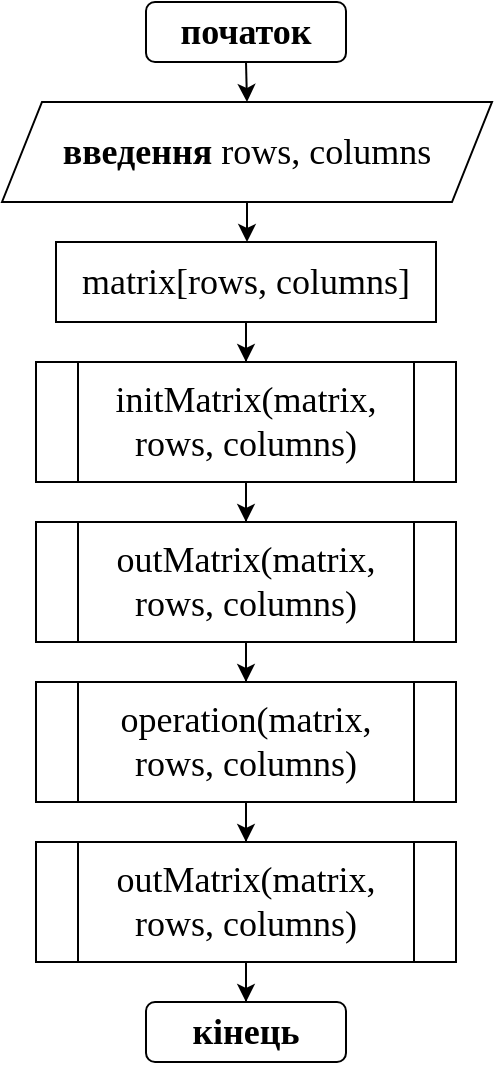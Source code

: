 <mxfile version="15.9.6" type="device" pages="4"><diagram id="BOxvrVTMraH27WpGo5ST" name="Page-1"><mxGraphModel dx="1038" dy="2779" grid="1" gridSize="10" guides="1" tooltips="1" connect="1" arrows="1" fold="1" page="1" pageScale="1" pageWidth="850" pageHeight="1100" math="0" shadow="0"><root><mxCell id="0"/><mxCell id="1" parent="0"/><mxCell id="wGrOD3Aitphvc5Xa7nSa-2" style="edgeStyle=orthogonalEdgeStyle;rounded=0;orthogonalLoop=1;jettySize=auto;html=1;exitX=0.5;exitY=1;exitDx=0;exitDy=0;entryX=0.5;entryY=0;entryDx=0;entryDy=0;fontFamily=Times New Roman;fontSize=18;" edge="1" parent="1" source="nVCeJ88Y-PlW-Uw0Pw6Y-1" target="wGrOD3Aitphvc5Xa7nSa-1"><mxGeometry relative="1" as="geometry"/></mxCell><mxCell id="nVCeJ88Y-PlW-Uw0Pw6Y-1" value="&lt;font face=&quot;Times New Roman&quot;&gt;&lt;b&gt;початок&lt;/b&gt;&lt;/font&gt;" style="rounded=1;whiteSpace=wrap;html=1;fontSize=18;" parent="1" vertex="1"><mxGeometry x="375" y="-2180" width="100" height="30" as="geometry"/></mxCell><mxCell id="wGrOD3Aitphvc5Xa7nSa-6" value="" style="edgeStyle=orthogonalEdgeStyle;rounded=0;orthogonalLoop=1;jettySize=auto;html=1;fontFamily=Times New Roman;fontSize=18;" edge="1" parent="1" source="nVCeJ88Y-PlW-Uw0Pw6Y-2" target="wGrOD3Aitphvc5Xa7nSa-5"><mxGeometry relative="1" as="geometry"/></mxCell><mxCell id="nVCeJ88Y-PlW-Uw0Pw6Y-2" value="matrix[rows, columns]" style="rounded=0;whiteSpace=wrap;html=1;fontFamily=Times New Roman;fontSize=18;" parent="1" vertex="1"><mxGeometry x="330" y="-2060" width="190" height="40" as="geometry"/></mxCell><mxCell id="wGrOD3Aitphvc5Xa7nSa-4" value="" style="edgeStyle=orthogonalEdgeStyle;rounded=0;orthogonalLoop=1;jettySize=auto;html=1;fontFamily=Times New Roman;fontSize=18;" edge="1" parent="1" source="wGrOD3Aitphvc5Xa7nSa-1" target="nVCeJ88Y-PlW-Uw0Pw6Y-2"><mxGeometry relative="1" as="geometry"/></mxCell><mxCell id="wGrOD3Aitphvc5Xa7nSa-1" value="&lt;p&gt;&lt;font face=&quot;Times New Roman&quot; style=&quot;font-size: 18px&quot;&gt;&lt;b&gt;введення &lt;/b&gt;rows, columns&lt;/font&gt;&lt;/p&gt;" style="shape=parallelogram;perimeter=parallelogramPerimeter;whiteSpace=wrap;html=1;fixedSize=1;" vertex="1" parent="1"><mxGeometry x="303" y="-2130" width="245" height="50" as="geometry"/></mxCell><mxCell id="wGrOD3Aitphvc5Xa7nSa-8" value="" style="edgeStyle=orthogonalEdgeStyle;rounded=0;orthogonalLoop=1;jettySize=auto;html=1;fontFamily=Times New Roman;fontSize=18;" edge="1" parent="1" source="wGrOD3Aitphvc5Xa7nSa-5" target="wGrOD3Aitphvc5Xa7nSa-7"><mxGeometry relative="1" as="geometry"/></mxCell><mxCell id="wGrOD3Aitphvc5Xa7nSa-5" value="&lt;span&gt;initMatrix(matrix, rows, columns)&lt;/span&gt;" style="shape=process;whiteSpace=wrap;html=1;backgroundOutline=1;fontFamily=Times New Roman;fontSize=18;" vertex="1" parent="1"><mxGeometry x="320" y="-2000" width="210" height="60" as="geometry"/></mxCell><mxCell id="wGrOD3Aitphvc5Xa7nSa-10" value="" style="edgeStyle=orthogonalEdgeStyle;rounded=0;orthogonalLoop=1;jettySize=auto;html=1;fontFamily=Times New Roman;fontSize=18;" edge="1" parent="1" source="wGrOD3Aitphvc5Xa7nSa-7" target="wGrOD3Aitphvc5Xa7nSa-9"><mxGeometry relative="1" as="geometry"/></mxCell><mxCell id="wGrOD3Aitphvc5Xa7nSa-7" value="&lt;span&gt;outMatrix(matrix, rows, columns)&lt;/span&gt;" style="shape=process;whiteSpace=wrap;html=1;backgroundOutline=1;fontFamily=Times New Roman;fontSize=18;" vertex="1" parent="1"><mxGeometry x="320" y="-1920" width="210" height="60" as="geometry"/></mxCell><mxCell id="wGrOD3Aitphvc5Xa7nSa-12" value="" style="edgeStyle=orthogonalEdgeStyle;rounded=0;orthogonalLoop=1;jettySize=auto;html=1;fontFamily=Times New Roman;fontSize=18;" edge="1" parent="1" source="wGrOD3Aitphvc5Xa7nSa-9" target="wGrOD3Aitphvc5Xa7nSa-11"><mxGeometry relative="1" as="geometry"/></mxCell><mxCell id="wGrOD3Aitphvc5Xa7nSa-9" value="&lt;span&gt;operation(matrix, rows, columns)&lt;/span&gt;" style="shape=process;whiteSpace=wrap;html=1;backgroundOutline=1;fontFamily=Times New Roman;fontSize=18;" vertex="1" parent="1"><mxGeometry x="320" y="-1840" width="210" height="60" as="geometry"/></mxCell><mxCell id="wGrOD3Aitphvc5Xa7nSa-14" value="" style="edgeStyle=orthogonalEdgeStyle;rounded=0;orthogonalLoop=1;jettySize=auto;html=1;fontFamily=Times New Roman;fontSize=18;" edge="1" parent="1" source="wGrOD3Aitphvc5Xa7nSa-11" target="wGrOD3Aitphvc5Xa7nSa-13"><mxGeometry relative="1" as="geometry"/></mxCell><mxCell id="wGrOD3Aitphvc5Xa7nSa-11" value="&lt;span&gt;outMatrix(matrix, rows, columns)&lt;/span&gt;" style="shape=process;whiteSpace=wrap;html=1;backgroundOutline=1;fontFamily=Times New Roman;fontSize=18;" vertex="1" parent="1"><mxGeometry x="320" y="-1760" width="210" height="60" as="geometry"/></mxCell><mxCell id="wGrOD3Aitphvc5Xa7nSa-13" value="&lt;font face=&quot;Times New Roman&quot;&gt;&lt;b&gt;кінець&lt;/b&gt;&lt;/font&gt;" style="rounded=1;whiteSpace=wrap;html=1;fontSize=18;" vertex="1" parent="1"><mxGeometry x="375" y="-1680" width="100" height="30" as="geometry"/></mxCell></root></mxGraphModel></diagram><diagram id="nKRcXKNB282oXSLOban1" name="Page-2"><mxGraphModel dx="1038" dy="579" grid="1" gridSize="10" guides="1" tooltips="1" connect="1" arrows="1" fold="1" page="1" pageScale="1" pageWidth="850" pageHeight="1100" math="0" shadow="0"><root><mxCell id="3qQs21I5tsMLCbbkNc5d-0"/><mxCell id="3qQs21I5tsMLCbbkNc5d-1" parent="3qQs21I5tsMLCbbkNc5d-0"/><mxCell id="swzmCcCMKj2pE_m5LmOx-1" value="" style="edgeStyle=orthogonalEdgeStyle;rounded=0;orthogonalLoop=1;jettySize=auto;html=1;fontFamily=Times New Roman;fontSize=18;" edge="1" parent="3qQs21I5tsMLCbbkNc5d-1" source="3qQs21I5tsMLCbbkNc5d-2" target="swzmCcCMKj2pE_m5LmOx-0"><mxGeometry relative="1" as="geometry"/></mxCell><mxCell id="3qQs21I5tsMLCbbkNc5d-2" value="initMatrix(matrix, rows, columns)" style="shape=process;whiteSpace=wrap;html=1;backgroundOutline=1;fontFamily=Times New Roman;fontSize=18;" parent="3qQs21I5tsMLCbbkNc5d-1" vertex="1"><mxGeometry x="303" y="30" width="245" height="50" as="geometry"/></mxCell><mxCell id="swzmCcCMKj2pE_m5LmOx-6" style="edgeStyle=orthogonalEdgeStyle;rounded=0;orthogonalLoop=1;jettySize=auto;html=1;exitX=0.5;exitY=1;exitDx=0;exitDy=0;entryX=0.5;entryY=0;entryDx=0;entryDy=0;fontFamily=Times New Roman;fontSize=18;" edge="1" parent="3qQs21I5tsMLCbbkNc5d-1" source="3qQs21I5tsMLCbbkNc5d-3" target="swzmCcCMKj2pE_m5LmOx-5"><mxGeometry relative="1" as="geometry"/></mxCell><mxCell id="swzmCcCMKj2pE_m5LmOx-27" style="edgeStyle=orthogonalEdgeStyle;rounded=0;orthogonalLoop=1;jettySize=auto;html=1;exitX=1;exitY=0.5;exitDx=0;exitDy=0;entryX=0.5;entryY=0;entryDx=0;entryDy=0;fontFamily=Times New Roman;fontSize=18;" edge="1" parent="3qQs21I5tsMLCbbkNc5d-1" source="3qQs21I5tsMLCbbkNc5d-3" target="3qQs21I5tsMLCbbkNc5d-13"><mxGeometry relative="1" as="geometry"><Array as="points"><mxPoint x="720" y="175"/><mxPoint x="720" y="570"/><mxPoint x="421" y="570"/></Array></mxGeometry></mxCell><mxCell id="3qQs21I5tsMLCbbkNc5d-3" value="j = 1, colums, 1" style="shape=hexagon;perimeter=hexagonPerimeter2;whiteSpace=wrap;html=1;fixedSize=1;fontFamily=Times New Roman;fontSize=18;" parent="3qQs21I5tsMLCbbkNc5d-1" vertex="1"><mxGeometry x="343" y="155" width="165" height="40" as="geometry"/></mxCell><mxCell id="3qQs21I5tsMLCbbkNc5d-13" value="&lt;b&gt;кінець initMatrix&lt;/b&gt;" style="rounded=1;whiteSpace=wrap;html=1;fontFamily=Times New Roman;fontSize=18;" parent="3qQs21I5tsMLCbbkNc5d-1" vertex="1"><mxGeometry x="340.5" y="590" width="160" height="40" as="geometry"/></mxCell><mxCell id="BwscAOvMD9nSaEw05ofQ-1" value="+" style="text;html=1;align=center;verticalAlign=middle;resizable=0;points=[];autosize=1;strokeColor=none;fillColor=none;fontSize=18;fontFamily=Times New Roman;" parent="3qQs21I5tsMLCbbkNc5d-1" vertex="1"><mxGeometry x="270" y="350" width="30" height="30" as="geometry"/></mxCell><mxCell id="BwscAOvMD9nSaEw05ofQ-2" value="-" style="text;html=1;align=center;verticalAlign=middle;resizable=0;points=[];autosize=1;strokeColor=none;fillColor=none;fontSize=18;fontFamily=Times New Roman;" parent="3qQs21I5tsMLCbbkNc5d-1" vertex="1"><mxGeometry x="343" y="300" width="20" height="30" as="geometry"/></mxCell><mxCell id="swzmCcCMKj2pE_m5LmOx-4" value="" style="edgeStyle=orthogonalEdgeStyle;rounded=0;orthogonalLoop=1;jettySize=auto;html=1;fontFamily=Times New Roman;fontSize=18;" edge="1" parent="3qQs21I5tsMLCbbkNc5d-1" source="swzmCcCMKj2pE_m5LmOx-0" target="3qQs21I5tsMLCbbkNc5d-3"><mxGeometry relative="1" as="geometry"/></mxCell><mxCell id="swzmCcCMKj2pE_m5LmOx-0" value="k = 1" style="rounded=0;whiteSpace=wrap;html=1;fontFamily=Times New Roman;fontSize=18;" vertex="1" parent="3qQs21I5tsMLCbbkNc5d-1"><mxGeometry x="380" y="100" width="90" height="30" as="geometry"/></mxCell><mxCell id="swzmCcCMKj2pE_m5LmOx-10" style="edgeStyle=orthogonalEdgeStyle;rounded=0;orthogonalLoop=1;jettySize=auto;html=1;exitX=0;exitY=0.5;exitDx=0;exitDy=0;fontFamily=Times New Roman;fontSize=18;" edge="1" parent="3qQs21I5tsMLCbbkNc5d-1" source="swzmCcCMKj2pE_m5LmOx-5" target="swzmCcCMKj2pE_m5LmOx-8"><mxGeometry relative="1" as="geometry"/></mxCell><mxCell id="swzmCcCMKj2pE_m5LmOx-11" style="edgeStyle=orthogonalEdgeStyle;rounded=0;orthogonalLoop=1;jettySize=auto;html=1;exitX=1;exitY=0.5;exitDx=0;exitDy=0;entryX=0.542;entryY=0.025;entryDx=0;entryDy=0;entryPerimeter=0;fontFamily=Times New Roman;fontSize=18;" edge="1" parent="3qQs21I5tsMLCbbkNc5d-1" source="swzmCcCMKj2pE_m5LmOx-5" target="swzmCcCMKj2pE_m5LmOx-9"><mxGeometry relative="1" as="geometry"/></mxCell><mxCell id="swzmCcCMKj2pE_m5LmOx-5" value="якщо k &amp;gt; 0" style="rhombus;whiteSpace=wrap;html=1;fontFamily=Times New Roman;fontSize=18;" vertex="1" parent="3qQs21I5tsMLCbbkNc5d-1"><mxGeometry x="350.5" y="210" width="150" height="70" as="geometry"/></mxCell><mxCell id="swzmCcCMKj2pE_m5LmOx-14" value="" style="edgeStyle=orthogonalEdgeStyle;rounded=0;orthogonalLoop=1;jettySize=auto;html=1;fontFamily=Times New Roman;fontSize=18;" edge="1" parent="3qQs21I5tsMLCbbkNc5d-1" source="swzmCcCMKj2pE_m5LmOx-8" target="swzmCcCMKj2pE_m5LmOx-12"><mxGeometry relative="1" as="geometry"/></mxCell><mxCell id="swzmCcCMKj2pE_m5LmOx-8" value="i = 1, rows, 1" style="shape=hexagon;perimeter=hexagonPerimeter2;whiteSpace=wrap;html=1;fixedSize=1;fontFamily=Times New Roman;fontSize=18;" vertex="1" parent="3qQs21I5tsMLCbbkNc5d-1"><mxGeometry x="185.5" y="310" width="165" height="40" as="geometry"/></mxCell><mxCell id="swzmCcCMKj2pE_m5LmOx-15" value="" style="edgeStyle=orthogonalEdgeStyle;rounded=0;orthogonalLoop=1;jettySize=auto;html=1;fontFamily=Times New Roman;fontSize=18;" edge="1" parent="3qQs21I5tsMLCbbkNc5d-1" source="swzmCcCMKj2pE_m5LmOx-9" target="swzmCcCMKj2pE_m5LmOx-13"><mxGeometry relative="1" as="geometry"/></mxCell><mxCell id="swzmCcCMKj2pE_m5LmOx-25" style="edgeStyle=orthogonalEdgeStyle;rounded=0;orthogonalLoop=1;jettySize=auto;html=1;exitX=1;exitY=0.5;exitDx=0;exitDy=0;fontFamily=Times New Roman;fontSize=18;" edge="1" parent="3qQs21I5tsMLCbbkNc5d-1" source="swzmCcCMKj2pE_m5LmOx-9" target="swzmCcCMKj2pE_m5LmOx-23"><mxGeometry relative="1" as="geometry"><mxPoint x="410" y="610" as="targetPoint"/><Array as="points"><mxPoint x="686" y="330"/><mxPoint x="686" y="480"/><mxPoint x="410" y="480"/></Array></mxGeometry></mxCell><mxCell id="swzmCcCMKj2pE_m5LmOx-9" value="i = rows, 1, -1" style="shape=hexagon;perimeter=hexagonPerimeter2;whiteSpace=wrap;html=1;fixedSize=1;fontFamily=Times New Roman;fontSize=18;" vertex="1" parent="3qQs21I5tsMLCbbkNc5d-1"><mxGeometry x="500.5" y="310" width="165" height="40" as="geometry"/></mxCell><mxCell id="swzmCcCMKj2pE_m5LmOx-17" style="edgeStyle=orthogonalEdgeStyle;rounded=0;orthogonalLoop=1;jettySize=auto;html=1;exitX=0.5;exitY=1;exitDx=0;exitDy=0;entryX=0;entryY=0.5;entryDx=0;entryDy=0;fontFamily=Times New Roman;fontSize=18;" edge="1" parent="3qQs21I5tsMLCbbkNc5d-1" source="swzmCcCMKj2pE_m5LmOx-12" target="swzmCcCMKj2pE_m5LmOx-8"><mxGeometry relative="1" as="geometry"><Array as="points"><mxPoint x="268" y="440"/><mxPoint x="150" y="440"/><mxPoint x="150" y="330"/></Array></mxGeometry></mxCell><mxCell id="swzmCcCMKj2pE_m5LmOx-12" value="matrix[i, j] = rand(-9, 9)" style="rounded=0;whiteSpace=wrap;html=1;fontFamily=Times New Roman;fontSize=18;" vertex="1" parent="3qQs21I5tsMLCbbkNc5d-1"><mxGeometry x="173" y="380" width="190" height="40" as="geometry"/></mxCell><mxCell id="swzmCcCMKj2pE_m5LmOx-16" style="edgeStyle=orthogonalEdgeStyle;rounded=0;orthogonalLoop=1;jettySize=auto;html=1;exitX=0.5;exitY=1;exitDx=0;exitDy=0;entryX=0;entryY=0.5;entryDx=0;entryDy=0;fontFamily=Times New Roman;fontSize=18;" edge="1" parent="3qQs21I5tsMLCbbkNc5d-1" source="swzmCcCMKj2pE_m5LmOx-13" target="swzmCcCMKj2pE_m5LmOx-9"><mxGeometry relative="1" as="geometry"><Array as="points"><mxPoint x="583" y="440"/><mxPoint x="470" y="440"/><mxPoint x="470" y="330"/></Array></mxGeometry></mxCell><mxCell id="swzmCcCMKj2pE_m5LmOx-13" value="matrix[i, j] = rand(-9, 9)" style="rounded=0;whiteSpace=wrap;html=1;fontFamily=Times New Roman;fontSize=18;" vertex="1" parent="3qQs21I5tsMLCbbkNc5d-1"><mxGeometry x="488" y="380" width="190" height="40" as="geometry"/></mxCell><mxCell id="swzmCcCMKj2pE_m5LmOx-19" value="+" style="text;html=1;align=center;verticalAlign=middle;resizable=0;points=[];autosize=1;strokeColor=none;fillColor=none;fontSize=18;fontFamily=Times New Roman;" vertex="1" parent="3qQs21I5tsMLCbbkNc5d-1"><mxGeometry x="450" y="195" width="30" height="30" as="geometry"/></mxCell><mxCell id="swzmCcCMKj2pE_m5LmOx-20" value="+" style="text;html=1;align=center;verticalAlign=middle;resizable=0;points=[];autosize=1;strokeColor=none;fillColor=none;fontSize=18;fontFamily=Times New Roman;" vertex="1" parent="3qQs21I5tsMLCbbkNc5d-1"><mxGeometry x="590" y="350" width="30" height="30" as="geometry"/></mxCell><mxCell id="swzmCcCMKj2pE_m5LmOx-21" value="-" style="text;html=1;align=center;verticalAlign=middle;resizable=0;points=[];autosize=1;strokeColor=none;fillColor=none;fontSize=18;fontFamily=Times New Roman;" vertex="1" parent="3qQs21I5tsMLCbbkNc5d-1"><mxGeometry x="508" y="140" width="20" height="30" as="geometry"/></mxCell><mxCell id="swzmCcCMKj2pE_m5LmOx-22" value="-" style="text;html=1;align=center;verticalAlign=middle;resizable=0;points=[];autosize=1;strokeColor=none;fillColor=none;fontSize=18;fontFamily=Times New Roman;" vertex="1" parent="3qQs21I5tsMLCbbkNc5d-1"><mxGeometry x="665.5" y="290" width="20" height="30" as="geometry"/></mxCell><mxCell id="swzmCcCMKj2pE_m5LmOx-26" style="edgeStyle=orthogonalEdgeStyle;rounded=0;orthogonalLoop=1;jettySize=auto;html=1;exitX=0.5;exitY=1;exitDx=0;exitDy=0;entryX=0;entryY=0.5;entryDx=0;entryDy=0;fontFamily=Times New Roman;fontSize=18;" edge="1" parent="3qQs21I5tsMLCbbkNc5d-1" source="swzmCcCMKj2pE_m5LmOx-23" target="3qQs21I5tsMLCbbkNc5d-3"><mxGeometry relative="1" as="geometry"><Array as="points"><mxPoint x="420" y="560"/><mxPoint x="120" y="560"/><mxPoint x="120" y="175"/></Array></mxGeometry></mxCell><mxCell id="swzmCcCMKj2pE_m5LmOx-23" value="k = k * -1" style="rounded=0;whiteSpace=wrap;html=1;fontFamily=Times New Roman;fontSize=18;" vertex="1" parent="3qQs21I5tsMLCbbkNc5d-1"><mxGeometry x="360" y="500" width="120" height="40" as="geometry"/></mxCell><mxCell id="swzmCcCMKj2pE_m5LmOx-24" value="" style="endArrow=none;html=1;rounded=0;fontFamily=Times New Roman;fontSize=18;entryX=1;entryY=0.5;entryDx=0;entryDy=0;" edge="1" parent="3qQs21I5tsMLCbbkNc5d-1" target="swzmCcCMKj2pE_m5LmOx-8"><mxGeometry width="50" height="50" relative="1" as="geometry"><mxPoint x="410" y="480" as="sourcePoint"/><mxPoint x="450" y="410" as="targetPoint"/><Array as="points"><mxPoint x="380" y="480"/><mxPoint x="380" y="330"/></Array></mxGeometry></mxCell></root></mxGraphModel></diagram><diagram id="Nef2fLCiQl8ZYFyhKQDZ" name="Page-3"><mxGraphModel dx="1038" dy="579" grid="1" gridSize="10" guides="1" tooltips="1" connect="1" arrows="1" fold="1" page="1" pageScale="1" pageWidth="850" pageHeight="1100" math="0" shadow="0"><root><mxCell id="w5g79y0IIis396Iu1hAZ-0"/><mxCell id="w5g79y0IIis396Iu1hAZ-1" parent="w5g79y0IIis396Iu1hAZ-0"/><mxCell id="377FzCra8_YiPMTxKKn7-0" value="" style="edgeStyle=orthogonalEdgeStyle;rounded=0;orthogonalLoop=1;jettySize=auto;html=1;fontFamily=Times New Roman;fontSize=18;" parent="w5g79y0IIis396Iu1hAZ-1" source="377FzCra8_YiPMTxKKn7-1" target="377FzCra8_YiPMTxKKn7-4" edge="1"><mxGeometry relative="1" as="geometry"/></mxCell><mxCell id="377FzCra8_YiPMTxKKn7-1" value="outputMatrix(matrix, rows, columns)" style="shape=process;whiteSpace=wrap;html=1;backgroundOutline=1;fontFamily=Times New Roman;fontSize=18;" parent="w5g79y0IIis396Iu1hAZ-1" vertex="1"><mxGeometry x="295" y="20" width="260" height="60" as="geometry"/></mxCell><mxCell id="377FzCra8_YiPMTxKKn7-2" value="" style="edgeStyle=orthogonalEdgeStyle;rounded=0;orthogonalLoop=1;jettySize=auto;html=1;fontFamily=Times New Roman;fontSize=18;" parent="w5g79y0IIis396Iu1hAZ-1" source="377FzCra8_YiPMTxKKn7-4" target="377FzCra8_YiPMTxKKn7-7" edge="1"><mxGeometry relative="1" as="geometry"/></mxCell><mxCell id="377FzCra8_YiPMTxKKn7-16" style="edgeStyle=orthogonalEdgeStyle;rounded=0;orthogonalLoop=1;jettySize=auto;html=1;exitX=1;exitY=0.5;exitDx=0;exitDy=0;fontFamily=Times New Roman;fontSize=18;" parent="w5g79y0IIis396Iu1hAZ-1" source="377FzCra8_YiPMTxKKn7-4" edge="1"><mxGeometry relative="1" as="geometry"><mxPoint x="420" y="480" as="targetPoint"/><Array as="points"><mxPoint x="550" y="120"/><mxPoint x="550" y="450"/><mxPoint x="420" y="450"/></Array></mxGeometry></mxCell><mxCell id="377FzCra8_YiPMTxKKn7-4" value="і = 1, rows, 1" style="shape=hexagon;perimeter=hexagonPerimeter2;whiteSpace=wrap;html=1;fixedSize=1;fontFamily=Times New Roman;fontSize=18;" parent="w5g79y0IIis396Iu1hAZ-1" vertex="1"><mxGeometry x="355" y="100" width="140" height="40" as="geometry"/></mxCell><mxCell id="377FzCra8_YiPMTxKKn7-5" value="" style="edgeStyle=orthogonalEdgeStyle;rounded=0;orthogonalLoop=1;jettySize=auto;html=1;fontFamily=Times New Roman;fontSize=18;" parent="w5g79y0IIis396Iu1hAZ-1" source="377FzCra8_YiPMTxKKn7-7" edge="1"><mxGeometry relative="1" as="geometry"><mxPoint x="425" y="240" as="targetPoint"/></mxGeometry></mxCell><mxCell id="377FzCra8_YiPMTxKKn7-13" style="edgeStyle=orthogonalEdgeStyle;rounded=0;orthogonalLoop=1;jettySize=auto;html=1;exitX=1;exitY=0.5;exitDx=0;exitDy=0;fontFamily=Times New Roman;fontSize=18;" parent="w5g79y0IIis396Iu1hAZ-1" source="377FzCra8_YiPMTxKKn7-7" edge="1"><mxGeometry relative="1" as="geometry"><mxPoint x="430" y="360" as="targetPoint"/><Array as="points"><mxPoint x="515" y="190"/><mxPoint x="515" y="340"/><mxPoint x="430" y="340"/></Array></mxGeometry></mxCell><mxCell id="377FzCra8_YiPMTxKKn7-7" value="j = 1, columns, 1" style="shape=hexagon;perimeter=hexagonPerimeter2;whiteSpace=wrap;html=1;fixedSize=1;fontFamily=Times New Roman;fontSize=18;" parent="w5g79y0IIis396Iu1hAZ-1" vertex="1"><mxGeometry x="355" y="170" width="140" height="40" as="geometry"/></mxCell><mxCell id="377FzCra8_YiPMTxKKn7-10" value="&lt;b&gt;кінець&amp;nbsp;&lt;/b&gt;outputMatrix" style="rounded=1;whiteSpace=wrap;html=1;fontFamily=Times New Roman;fontSize=18;" parent="w5g79y0IIis396Iu1hAZ-1" vertex="1"><mxGeometry x="333" y="480" width="185" height="30" as="geometry"/></mxCell><mxCell id="377FzCra8_YiPMTxKKn7-12" style="edgeStyle=orthogonalEdgeStyle;rounded=0;orthogonalLoop=1;jettySize=auto;html=1;exitX=0.5;exitY=1;exitDx=0;exitDy=0;entryX=0;entryY=0.5;entryDx=0;entryDy=0;fontFamily=Times New Roman;fontSize=18;" parent="w5g79y0IIis396Iu1hAZ-1" source="377FzCra8_YiPMTxKKn7-11" target="377FzCra8_YiPMTxKKn7-7" edge="1"><mxGeometry relative="1" as="geometry"/></mxCell><mxCell id="377FzCra8_YiPMTxKKn7-11" value="&lt;b&gt;виведення &lt;/b&gt;matrix[i, j]" style="shape=parallelogram;perimeter=parallelogramPerimeter;whiteSpace=wrap;html=1;fixedSize=1;fontFamily=Times New Roman;fontSize=18;" parent="w5g79y0IIis396Iu1hAZ-1" vertex="1"><mxGeometry x="355.5" y="240" width="140" height="60" as="geometry"/></mxCell><mxCell id="377FzCra8_YiPMTxKKn7-15" style="edgeStyle=orthogonalEdgeStyle;rounded=0;orthogonalLoop=1;jettySize=auto;html=1;exitX=0.5;exitY=1;exitDx=0;exitDy=0;entryX=0;entryY=0.5;entryDx=0;entryDy=0;fontFamily=Times New Roman;fontSize=18;" parent="w5g79y0IIis396Iu1hAZ-1" source="377FzCra8_YiPMTxKKn7-14" target="377FzCra8_YiPMTxKKn7-4" edge="1"><mxGeometry relative="1" as="geometry"><Array as="points"><mxPoint x="426" y="430"/><mxPoint x="300" y="430"/><mxPoint x="300" y="120"/></Array></mxGeometry></mxCell><mxCell id="377FzCra8_YiPMTxKKn7-14" value="&lt;b&gt;виведення '\n'&lt;/b&gt;" style="shape=parallelogram;perimeter=parallelogramPerimeter;whiteSpace=wrap;html=1;fixedSize=1;fontFamily=Times New Roman;fontSize=18;" parent="w5g79y0IIis396Iu1hAZ-1" vertex="1"><mxGeometry x="343.25" y="360" width="164.5" height="50" as="geometry"/></mxCell><mxCell id="377FzCra8_YiPMTxKKn7-17" value="&lt;b&gt;+&lt;/b&gt;" style="text;html=1;align=center;verticalAlign=middle;resizable=0;points=[];autosize=1;strokeColor=none;fillColor=none;fontSize=18;fontFamily=Times New Roman;" parent="w5g79y0IIis396Iu1hAZ-1" vertex="1"><mxGeometry x="425" y="210" width="30" height="30" as="geometry"/></mxCell><mxCell id="377FzCra8_YiPMTxKKn7-18" value="-" style="text;html=1;align=center;verticalAlign=middle;resizable=0;points=[];autosize=1;strokeColor=none;fillColor=none;fontSize=18;fontFamily=Times New Roman;" parent="w5g79y0IIis396Iu1hAZ-1" vertex="1"><mxGeometry x="500" y="90" width="20" height="30" as="geometry"/></mxCell><mxCell id="377FzCra8_YiPMTxKKn7-19" value="&lt;b&gt;+&lt;/b&gt;" style="text;html=1;align=center;verticalAlign=middle;resizable=0;points=[];autosize=1;strokeColor=none;fillColor=none;fontSize=18;fontFamily=Times New Roman;" parent="w5g79y0IIis396Iu1hAZ-1" vertex="1"><mxGeometry x="425" y="140" width="30" height="30" as="geometry"/></mxCell><mxCell id="377FzCra8_YiPMTxKKn7-20" value="-" style="text;html=1;align=center;verticalAlign=middle;resizable=0;points=[];autosize=1;strokeColor=none;fillColor=none;fontSize=18;fontFamily=Times New Roman;" parent="w5g79y0IIis396Iu1hAZ-1" vertex="1"><mxGeometry x="495" y="160" width="20" height="30" as="geometry"/></mxCell></root></mxGraphModel></diagram><diagram id="7wFGFrvElIYo2-2cVfFx" name="Page-4"><mxGraphModel dx="1038" dy="579" grid="1" gridSize="10" guides="1" tooltips="1" connect="1" arrows="1" fold="1" page="1" pageScale="1" pageWidth="850" pageHeight="1100" math="0" shadow="0"><root><mxCell id="pDmMFXhg2vXXFusanOrL-0"/><mxCell id="pDmMFXhg2vXXFusanOrL-1" parent="pDmMFXhg2vXXFusanOrL-0"/><mxCell id="pDmMFXhg2vXXFusanOrL-4" value="" style="edgeStyle=orthogonalEdgeStyle;rounded=0;orthogonalLoop=1;jettySize=auto;html=1;fontFamily=Times New Roman;fontSize=18;" parent="pDmMFXhg2vXXFusanOrL-1" source="pDmMFXhg2vXXFusanOrL-2" target="pDmMFXhg2vXXFusanOrL-3" edge="1"><mxGeometry relative="1" as="geometry"/></mxCell><mxCell id="pDmMFXhg2vXXFusanOrL-2" value="operation(matrix, rows, columns)" style="shape=process;whiteSpace=wrap;html=1;backgroundOutline=1;fontFamily=Times New Roman;fontSize=18;" parent="pDmMFXhg2vXXFusanOrL-1" vertex="1"><mxGeometry x="305" y="15" width="240" height="60" as="geometry"/></mxCell><mxCell id="s0h9KLZRlVVUDDPO1lJ3-2" value="" style="edgeStyle=orthogonalEdgeStyle;rounded=0;orthogonalLoop=1;jettySize=auto;html=1;fontFamily=Times New Roman;fontSize=18;" edge="1" parent="pDmMFXhg2vXXFusanOrL-1" source="pDmMFXhg2vXXFusanOrL-3" target="s0h9KLZRlVVUDDPO1lJ3-1"><mxGeometry relative="1" as="geometry"/></mxCell><mxCell id="pDmMFXhg2vXXFusanOrL-3" value="middleRow = (rows / 2) + 1" style="rounded=0;whiteSpace=wrap;html=1;fontFamily=Times New Roman;fontSize=18;" parent="pDmMFXhg2vXXFusanOrL-1" vertex="1"><mxGeometry x="312" y="105" width="226" height="35" as="geometry"/></mxCell><mxCell id="pDmMFXhg2vXXFusanOrL-30" value="&lt;b&gt;кінець&lt;/b&gt; averageColumn" style="rounded=1;whiteSpace=wrap;html=1;fontFamily=Times New Roman;fontSize=18;" parent="pDmMFXhg2vXXFusanOrL-1" vertex="1"><mxGeometry x="340" y="940" width="185" height="40" as="geometry"/></mxCell><mxCell id="t22NEMCTQWtYj-SFRYYN-1" value="" style="edgeStyle=orthogonalEdgeStyle;rounded=0;orthogonalLoop=1;jettySize=auto;html=1;fontFamily=Times New Roman;fontSize=18;" edge="1" parent="pDmMFXhg2vXXFusanOrL-1" source="s0h9KLZRlVVUDDPO1lJ3-1" target="t22NEMCTQWtYj-SFRYYN-0"><mxGeometry relative="1" as="geometry"/></mxCell><mxCell id="mxLeiYaijL5knzbzmuXu-18" style="edgeStyle=orthogonalEdgeStyle;rounded=0;orthogonalLoop=1;jettySize=auto;html=1;exitX=1;exitY=0.5;exitDx=0;exitDy=0;fontFamily=Times New Roman;fontSize=18;" edge="1" parent="pDmMFXhg2vXXFusanOrL-1" source="s0h9KLZRlVVUDDPO1lJ3-1" target="pDmMFXhg2vXXFusanOrL-30"><mxGeometry relative="1" as="geometry"><Array as="points"><mxPoint x="630" y="190"/><mxPoint x="630" y="920"/><mxPoint x="433" y="920"/></Array></mxGeometry></mxCell><mxCell id="s0h9KLZRlVVUDDPO1lJ3-1" value="j = 1; columns; 1" style="shape=hexagon;perimeter=hexagonPerimeter2;whiteSpace=wrap;html=1;fixedSize=1;fontFamily=Times New Roman;fontSize=18;" vertex="1" parent="pDmMFXhg2vXXFusanOrL-1"><mxGeometry x="340" y="170" width="170" height="40" as="geometry"/></mxCell><mxCell id="t22NEMCTQWtYj-SFRYYN-3" value="" style="edgeStyle=orthogonalEdgeStyle;rounded=0;orthogonalLoop=1;jettySize=auto;html=1;fontFamily=Times New Roman;fontSize=18;" edge="1" parent="pDmMFXhg2vXXFusanOrL-1" source="t22NEMCTQWtYj-SFRYYN-0" target="t22NEMCTQWtYj-SFRYYN-2"><mxGeometry relative="1" as="geometry"/></mxCell><mxCell id="t22NEMCTQWtYj-SFRYYN-0" value="element = -1" style="rounded=0;whiteSpace=wrap;html=1;fontFamily=Times New Roman;fontSize=18;" vertex="1" parent="pDmMFXhg2vXXFusanOrL-1"><mxGeometry x="360" y="230" width="131" height="35" as="geometry"/></mxCell><mxCell id="t22NEMCTQWtYj-SFRYYN-5" value="" style="edgeStyle=orthogonalEdgeStyle;rounded=0;orthogonalLoop=1;jettySize=auto;html=1;fontFamily=Times New Roman;fontSize=18;" edge="1" parent="pDmMFXhg2vXXFusanOrL-1" source="t22NEMCTQWtYj-SFRYYN-2" target="t22NEMCTQWtYj-SFRYYN-4"><mxGeometry relative="1" as="geometry"/></mxCell><mxCell id="mxLeiYaijL5knzbzmuXu-16" style="edgeStyle=orthogonalEdgeStyle;rounded=0;orthogonalLoop=1;jettySize=auto;html=1;exitX=1;exitY=0.5;exitDx=0;exitDy=0;fontFamily=Times New Roman;fontSize=18;" edge="1" parent="pDmMFXhg2vXXFusanOrL-1" source="t22NEMCTQWtYj-SFRYYN-2"><mxGeometry relative="1" as="geometry"><mxPoint x="430" y="600" as="targetPoint"/><Array as="points"><mxPoint x="580" y="310"/><mxPoint x="580" y="580"/><mxPoint x="430" y="580"/></Array></mxGeometry></mxCell><mxCell id="t22NEMCTQWtYj-SFRYYN-2" value="i = 1; rows; 1" style="shape=hexagon;perimeter=hexagonPerimeter2;whiteSpace=wrap;html=1;fixedSize=1;fontFamily=Times New Roman;fontSize=18;" vertex="1" parent="pDmMFXhg2vXXFusanOrL-1"><mxGeometry x="340" y="290" width="170" height="40" as="geometry"/></mxCell><mxCell id="t22NEMCTQWtYj-SFRYYN-12" style="edgeStyle=orthogonalEdgeStyle;rounded=0;orthogonalLoop=1;jettySize=auto;html=1;exitX=0;exitY=0.5;exitDx=0;exitDy=0;entryX=0.5;entryY=0;entryDx=0;entryDy=0;fontFamily=Times New Roman;fontSize=18;" edge="1" parent="pDmMFXhg2vXXFusanOrL-1" source="t22NEMCTQWtYj-SFRYYN-4" target="t22NEMCTQWtYj-SFRYYN-6"><mxGeometry relative="1" as="geometry"/></mxCell><mxCell id="t22NEMCTQWtYj-SFRYYN-4" value="якщо matrix[i, j] &amp;gt; 0" style="rhombus;whiteSpace=wrap;html=1;fontSize=18;fontFamily=Times New Roman;" vertex="1" parent="pDmMFXhg2vXXFusanOrL-1"><mxGeometry x="323" y="350" width="204.5" height="80" as="geometry"/></mxCell><mxCell id="t22NEMCTQWtYj-SFRYYN-9" style="edgeStyle=orthogonalEdgeStyle;rounded=0;orthogonalLoop=1;jettySize=auto;html=1;exitX=0.5;exitY=1;exitDx=0;exitDy=0;entryX=0.5;entryY=0;entryDx=0;entryDy=0;fontFamily=Times New Roman;fontSize=18;" edge="1" parent="pDmMFXhg2vXXFusanOrL-1" source="t22NEMCTQWtYj-SFRYYN-6" target="t22NEMCTQWtYj-SFRYYN-8"><mxGeometry relative="1" as="geometry"/></mxCell><mxCell id="t22NEMCTQWtYj-SFRYYN-6" value="element = matrix[i, j]" style="rounded=0;whiteSpace=wrap;html=1;fontFamily=Times New Roman;fontSize=18;" vertex="1" parent="pDmMFXhg2vXXFusanOrL-1"><mxGeometry x="200" y="440" width="180" height="35" as="geometry"/></mxCell><mxCell id="t22NEMCTQWtYj-SFRYYN-8" value="index = i" style="rounded=0;whiteSpace=wrap;html=1;fontFamily=Times New Roman;fontSize=18;" vertex="1" parent="pDmMFXhg2vXXFusanOrL-1"><mxGeometry x="224.5" y="490" width="131" height="35" as="geometry"/></mxCell><mxCell id="t22NEMCTQWtYj-SFRYYN-13" value="" style="endArrow=none;html=1;rounded=0;fontFamily=Times New Roman;fontSize=18;exitX=0.5;exitY=1;exitDx=0;exitDy=0;" edge="1" parent="pDmMFXhg2vXXFusanOrL-1" source="t22NEMCTQWtYj-SFRYYN-8"><mxGeometry width="50" height="50" relative="1" as="geometry"><mxPoint x="400" y="640" as="sourcePoint"/><mxPoint x="430" y="540" as="targetPoint"/><Array as="points"><mxPoint x="290" y="540"/></Array></mxGeometry></mxCell><mxCell id="t22NEMCTQWtYj-SFRYYN-14" value="" style="endArrow=none;html=1;rounded=0;fontFamily=Times New Roman;fontSize=18;entryX=1;entryY=0.5;entryDx=0;entryDy=0;" edge="1" parent="pDmMFXhg2vXXFusanOrL-1" target="t22NEMCTQWtYj-SFRYYN-4"><mxGeometry width="50" height="50" relative="1" as="geometry"><mxPoint x="430" y="540" as="sourcePoint"/><mxPoint x="450" y="590" as="targetPoint"/><Array as="points"><mxPoint x="560" y="540"/><mxPoint x="560" y="390"/></Array></mxGeometry></mxCell><mxCell id="mxLeiYaijL5knzbzmuXu-9" style="edgeStyle=orthogonalEdgeStyle;rounded=0;orthogonalLoop=1;jettySize=auto;html=1;exitX=0;exitY=0.5;exitDx=0;exitDy=0;fontFamily=Times New Roman;fontSize=18;entryX=0.5;entryY=0;entryDx=0;entryDy=0;" edge="1" parent="pDmMFXhg2vXXFusanOrL-1" source="t22NEMCTQWtYj-SFRYYN-15" target="mxLeiYaijL5knzbzmuXu-3"><mxGeometry relative="1" as="geometry"><mxPoint x="322.5" y="670" as="targetPoint"/><Array as="points"><mxPoint x="323.5" y="635"/><mxPoint x="323.5" y="690"/></Array></mxGeometry></mxCell><mxCell id="t22NEMCTQWtYj-SFRYYN-15" value="element != -1" style="rhombus;whiteSpace=wrap;html=1;fontFamily=Times New Roman;fontSize=18;" vertex="1" parent="pDmMFXhg2vXXFusanOrL-1"><mxGeometry x="337.5" y="600" width="180" height="70" as="geometry"/></mxCell><mxCell id="5BKi5isKQxGely2TLNnS-0" value="&lt;b&gt;+&lt;/b&gt;" style="text;html=1;align=center;verticalAlign=middle;resizable=0;points=[];autosize=1;strokeColor=none;fillColor=none;fontSize=18;fontFamily=Times New Roman;" vertex="1" parent="pDmMFXhg2vXXFusanOrL-1"><mxGeometry x="293" y="360" width="30" height="30" as="geometry"/></mxCell><mxCell id="5BKi5isKQxGely2TLNnS-1" value="&lt;b&gt;+&lt;/b&gt;" style="text;html=1;align=center;verticalAlign=middle;resizable=0;points=[];autosize=1;strokeColor=none;fillColor=none;fontSize=18;fontFamily=Times New Roman;" vertex="1" parent="pDmMFXhg2vXXFusanOrL-1"><mxGeometry x="307.75" y="610" width="30" height="30" as="geometry"/></mxCell><mxCell id="mxLeiYaijL5knzbzmuXu-0" value="-" style="text;html=1;align=center;verticalAlign=middle;resizable=0;points=[];autosize=1;strokeColor=none;fillColor=none;fontSize=18;fontFamily=Times New Roman;" vertex="1" parent="pDmMFXhg2vXXFusanOrL-1"><mxGeometry x="507.5" y="280" width="20" height="30" as="geometry"/></mxCell><mxCell id="mxLeiYaijL5knzbzmuXu-1" value="-" style="text;html=1;align=center;verticalAlign=middle;resizable=0;points=[];autosize=1;strokeColor=none;fillColor=none;fontSize=18;fontFamily=Times New Roman;" vertex="1" parent="pDmMFXhg2vXXFusanOrL-1"><mxGeometry x="527.5" y="360" width="20" height="30" as="geometry"/></mxCell><mxCell id="mxLeiYaijL5knzbzmuXu-2" value="-" style="text;html=1;align=center;verticalAlign=middle;resizable=0;points=[];autosize=1;strokeColor=none;fillColor=none;fontSize=18;fontFamily=Times New Roman;" vertex="1" parent="pDmMFXhg2vXXFusanOrL-1"><mxGeometry x="527.5" y="600" width="20" height="30" as="geometry"/></mxCell><mxCell id="mxLeiYaijL5knzbzmuXu-13" style="edgeStyle=orthogonalEdgeStyle;rounded=0;orthogonalLoop=1;jettySize=auto;html=1;exitX=0.5;exitY=1;exitDx=0;exitDy=0;entryX=0.5;entryY=0;entryDx=0;entryDy=0;fontFamily=Times New Roman;fontSize=18;" edge="1" parent="pDmMFXhg2vXXFusanOrL-1" source="mxLeiYaijL5knzbzmuXu-3" target="mxLeiYaijL5knzbzmuXu-4"><mxGeometry relative="1" as="geometry"/></mxCell><mxCell id="mxLeiYaijL5knzbzmuXu-3" value="tmp = matrix[middleRow, j]" style="rounded=0;whiteSpace=wrap;html=1;fontFamily=Times New Roman;fontSize=18;" vertex="1" parent="pDmMFXhg2vXXFusanOrL-1"><mxGeometry x="193.75" y="690" width="260" height="40" as="geometry"/></mxCell><mxCell id="mxLeiYaijL5knzbzmuXu-14" style="edgeStyle=orthogonalEdgeStyle;rounded=0;orthogonalLoop=1;jettySize=auto;html=1;exitX=0.5;exitY=1;exitDx=0;exitDy=0;entryX=0.5;entryY=0;entryDx=0;entryDy=0;fontFamily=Times New Roman;fontSize=18;" edge="1" parent="pDmMFXhg2vXXFusanOrL-1" source="mxLeiYaijL5knzbzmuXu-4" target="mxLeiYaijL5knzbzmuXu-5"><mxGeometry relative="1" as="geometry"/></mxCell><mxCell id="mxLeiYaijL5knzbzmuXu-4" value="matrix[middleRow, j] = element" style="rounded=0;whiteSpace=wrap;html=1;fontFamily=Times New Roman;fontSize=18;" vertex="1" parent="pDmMFXhg2vXXFusanOrL-1"><mxGeometry x="191.75" y="750" width="262" height="40" as="geometry"/></mxCell><mxCell id="mxLeiYaijL5knzbzmuXu-5" value="&lt;span style=&quot;font-size: 14.0pt ; line-height: 115% ; font-family: &amp;#34;times new roman&amp;#34; , serif&quot;&gt;matrix&lt;/span&gt;&lt;span lang=&quot;UK&quot; style=&quot;font-size: 14.0pt ; line-height: 115% ; font-family: &amp;#34;times new roman&amp;#34; , serif&quot;&gt;[i&lt;/span&gt;&lt;span style=&quot;font-size: 14.0pt ; line-height: 115% ; font-family: &amp;#34;times new roman&amp;#34; , serif&quot;&gt;ndex&lt;/span&gt;&lt;span lang=&quot;UK&quot; style=&quot;font-size: 14.0pt ; line-height: 115% ; font-family: &amp;#34;times new roman&amp;#34; , serif&quot;&gt;, &lt;/span&gt;&lt;span style=&quot;font-size: 14.0pt ; line-height: 115% ; font-family: &amp;#34;times new roman&amp;#34; , serif&quot;&gt;j&lt;/span&gt;&lt;span lang=&quot;UK&quot; style=&quot;font-size: 14.0pt ; line-height: 115% ; font-family: &amp;#34;times new roman&amp;#34; , serif&quot;&gt;] = tmp&lt;/span&gt;" style="rounded=0;whiteSpace=wrap;html=1;fontFamily=Times New Roman;fontSize=18;" vertex="1" parent="pDmMFXhg2vXXFusanOrL-1"><mxGeometry x="191.75" y="810" width="262" height="40" as="geometry"/></mxCell><mxCell id="mxLeiYaijL5knzbzmuXu-10" value="" style="endArrow=none;html=1;rounded=0;fontFamily=Times New Roman;fontSize=18;exitX=0.5;exitY=1;exitDx=0;exitDy=0;" edge="1" parent="pDmMFXhg2vXXFusanOrL-1" source="mxLeiYaijL5knzbzmuXu-5"><mxGeometry width="50" height="50" relative="1" as="geometry"><mxPoint x="382.5" y="800" as="sourcePoint"/><mxPoint x="422.5" y="880" as="targetPoint"/><Array as="points"><mxPoint x="322.5" y="880"/></Array></mxGeometry></mxCell><mxCell id="mxLeiYaijL5knzbzmuXu-11" value="" style="endArrow=none;html=1;rounded=0;fontFamily=Times New Roman;fontSize=18;entryX=1;entryY=0.5;entryDx=0;entryDy=0;" edge="1" parent="pDmMFXhg2vXXFusanOrL-1" target="t22NEMCTQWtYj-SFRYYN-15"><mxGeometry width="50" height="50" relative="1" as="geometry"><mxPoint x="422.5" y="880" as="sourcePoint"/><mxPoint x="432.5" y="750" as="targetPoint"/><Array as="points"><mxPoint x="542.5" y="880"/><mxPoint x="542.5" y="635"/></Array></mxGeometry></mxCell><mxCell id="mxLeiYaijL5knzbzmuXu-15" value="" style="endArrow=none;html=1;rounded=0;fontFamily=Times New Roman;fontSize=18;exitX=0;exitY=0.5;exitDx=0;exitDy=0;" edge="1" parent="pDmMFXhg2vXXFusanOrL-1" source="t22NEMCTQWtYj-SFRYYN-2"><mxGeometry width="50" height="50" relative="1" as="geometry"><mxPoint x="160" y="560" as="sourcePoint"/><mxPoint x="430" y="540" as="targetPoint"/><Array as="points"><mxPoint x="180" y="310"/><mxPoint x="180" y="560"/><mxPoint x="430" y="560"/></Array></mxGeometry></mxCell><mxCell id="mxLeiYaijL5knzbzmuXu-17" value="" style="endArrow=classic;html=1;rounded=0;fontFamily=Times New Roman;fontSize=18;entryX=0;entryY=0.5;entryDx=0;entryDy=0;" edge="1" parent="pDmMFXhg2vXXFusanOrL-1" target="s0h9KLZRlVVUDDPO1lJ3-1"><mxGeometry width="50" height="50" relative="1" as="geometry"><mxPoint x="440" y="880" as="sourcePoint"/><mxPoint x="430" y="830" as="targetPoint"/><Array as="points"><mxPoint x="440" y="900"/><mxPoint x="140" y="900"/><mxPoint x="140" y="190"/></Array></mxGeometry></mxCell></root></mxGraphModel></diagram></mxfile>